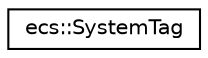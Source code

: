 digraph "Graphical Class Hierarchy"
{
 // LATEX_PDF_SIZE
  edge [fontname="Helvetica",fontsize="10",labelfontname="Helvetica",labelfontsize="10"];
  node [fontname="Helvetica",fontsize="10",shape=record];
  rankdir="LR";
  Node0 [label="ecs::SystemTag",height=0.2,width=0.4,color="black", fillcolor="white", style="filled",URL="$classecs_1_1_system_tag.html",tooltip="A group of System types."];
}
